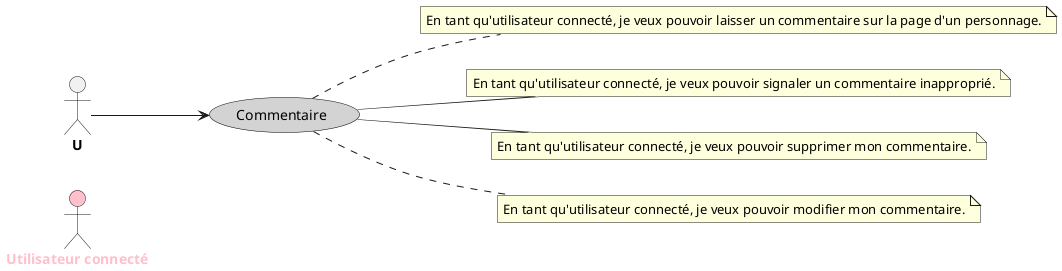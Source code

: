 @startuml UserStoryUserComment

left to right direction
skinparam actorFontStyle bold
skinparam usecase {
    BackgroundColor YellowGreen
    BorderColor Black
}

actor "Utilisateur connecté" as M #Pink;text:Pink

usecase "Commentaire" as C #LightGray;text:Black

' Relations entre acteurs et cas d'utilisation
U --> C

' Description des cas d'utilisation
note right of C
    En tant qu'utilisateur connecté, je veux pouvoir laisser un commentaire sur la page d'un personnage.
end note
note right of C
    En tant qu'utilisateur connecté, je veux pouvoir signaler un commentaire inapproprié.
end note
note right of C
    En tant qu'utilisateur connecté, je veux pouvoir supprimer mon commentaire.
end note
note right of C
    En tant qu'utilisateur connecté, je veux pouvoir modifier mon commentaire.
end note

@enduml